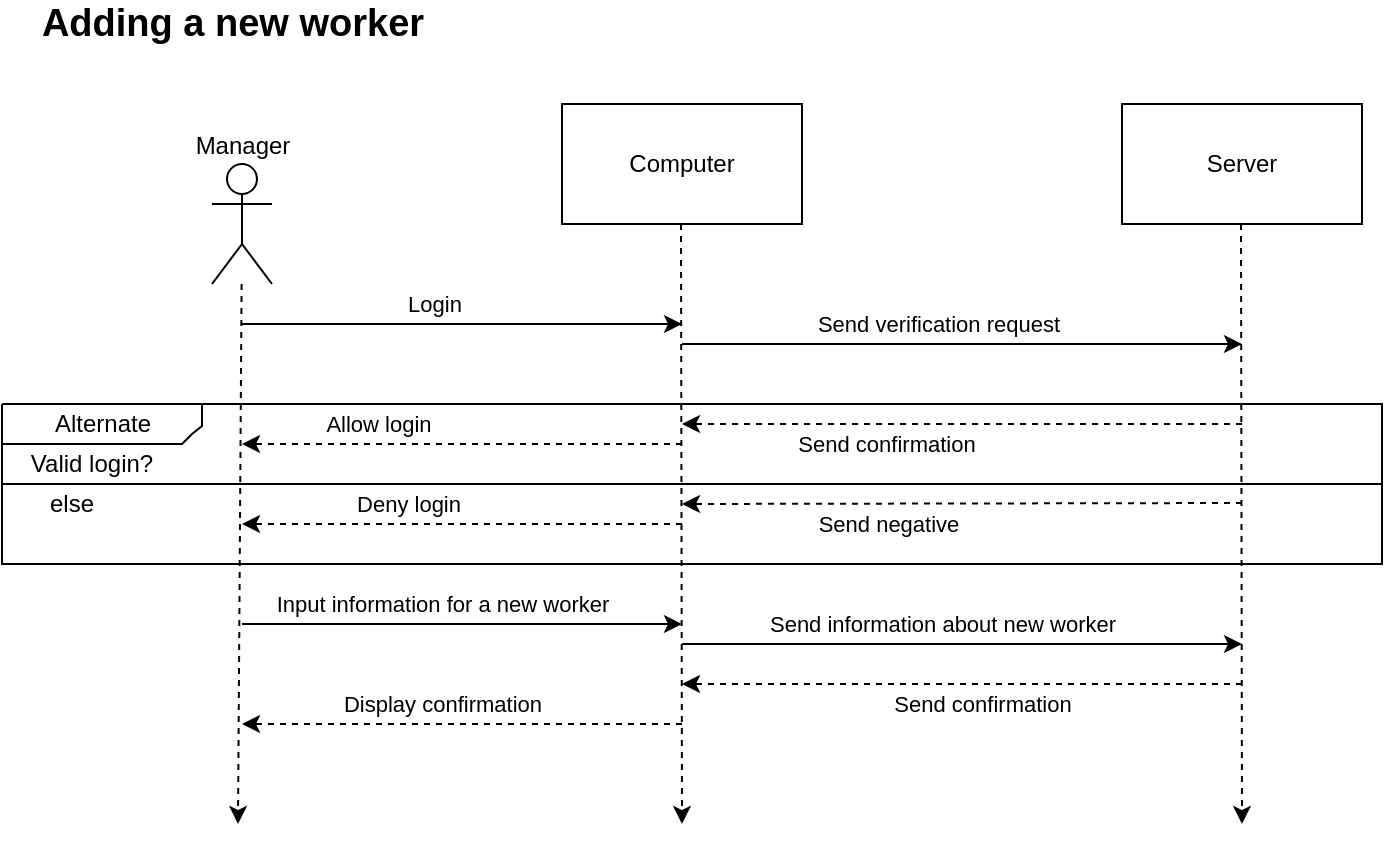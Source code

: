 <mxfile version="13.10.6" type="device"><diagram id="NnG2Rb3MyJA88DLI9Y4C" name="Page-1"><mxGraphModel dx="878" dy="714" grid="1" gridSize="10" guides="1" tooltips="1" connect="1" arrows="1" fold="1" page="1" pageScale="1" pageWidth="850" pageHeight="1100" math="0" shadow="0"><root><mxCell id="0"/><mxCell id="1" parent="0"/><mxCell id="FzXkfykjCabD8rHyPS3_-1" value="Manager" style="shape=umlActor;verticalLabelPosition=top;verticalAlign=bottom;html=1;outlineConnect=0;labelPosition=center;align=center;" vertex="1" parent="1"><mxGeometry x="145" y="150" width="30" height="60" as="geometry"/></mxCell><mxCell id="FzXkfykjCabD8rHyPS3_-2" value="Computer" style="rounded=0;whiteSpace=wrap;html=1;" vertex="1" parent="1"><mxGeometry x="320" y="120" width="120" height="60" as="geometry"/></mxCell><mxCell id="FzXkfykjCabD8rHyPS3_-3" value="Server" style="rounded=0;whiteSpace=wrap;html=1;" vertex="1" parent="1"><mxGeometry x="600" y="120" width="120" height="60" as="geometry"/></mxCell><mxCell id="FzXkfykjCabD8rHyPS3_-4" value="" style="endArrow=classic;html=1;dashed=1;" edge="1" parent="1" source="FzXkfykjCabD8rHyPS3_-1"><mxGeometry width="50" height="50" relative="1" as="geometry"><mxPoint x="165" y="220" as="sourcePoint"/><mxPoint x="158" y="480" as="targetPoint"/></mxGeometry></mxCell><mxCell id="FzXkfykjCabD8rHyPS3_-5" value="" style="endArrow=classic;html=1;dashed=1;" edge="1" parent="1"><mxGeometry width="50" height="50" relative="1" as="geometry"><mxPoint x="379.5" y="180" as="sourcePoint"/><mxPoint x="380" y="480" as="targetPoint"/></mxGeometry></mxCell><mxCell id="FzXkfykjCabD8rHyPS3_-6" value="" style="endArrow=classic;html=1;dashed=1;" edge="1" parent="1"><mxGeometry width="50" height="50" relative="1" as="geometry"><mxPoint x="659.5" y="180" as="sourcePoint"/><mxPoint x="660" y="480" as="targetPoint"/></mxGeometry></mxCell><mxCell id="FzXkfykjCabD8rHyPS3_-8" value="" style="endArrow=classic;html=1;" edge="1" parent="1"><mxGeometry width="50" height="50" relative="1" as="geometry"><mxPoint x="160" y="230" as="sourcePoint"/><mxPoint x="380" y="230" as="targetPoint"/></mxGeometry></mxCell><mxCell id="FzXkfykjCabD8rHyPS3_-23" value="Login" style="edgeLabel;html=1;align=center;verticalAlign=middle;resizable=0;points=[];" vertex="1" connectable="0" parent="FzXkfykjCabD8rHyPS3_-8"><mxGeometry x="-0.127" y="1" relative="1" as="geometry"><mxPoint y="-9" as="offset"/></mxGeometry></mxCell><mxCell id="FzXkfykjCabD8rHyPS3_-9" value="" style="swimlane;html=1;childLayout=stackLayout;resizeParent=1;resizeParentMax=0;horizontal=1;startSize=0;horizontalStack=0;" vertex="1" parent="1"><mxGeometry x="40" y="270" width="690" height="80" as="geometry"/></mxCell><mxCell id="FzXkfykjCabD8rHyPS3_-10" value="" style="swimlane;html=1;startSize=0;horizontal=0;" vertex="1" parent="FzXkfykjCabD8rHyPS3_-9"><mxGeometry width="690" height="40" as="geometry"/></mxCell><mxCell id="FzXkfykjCabD8rHyPS3_-11" value="Alternate" style="verticalLabelPosition=middle;verticalAlign=middle;html=1;shape=mxgraph.basic.polygon;polyCoords=[[0.25,0],[1,0],[1,0.55],[0.95,0.75],[0.9,1],[0.25,1],[0,1],[0,0.25]];polyline=1;fillColor=none;labelPosition=center;align=center;" vertex="1" parent="FzXkfykjCabD8rHyPS3_-10"><mxGeometry width="100" height="20" as="geometry"/></mxCell><mxCell id="FzXkfykjCabD8rHyPS3_-12" value="Valid login?" style="text;html=1;strokeColor=none;fillColor=none;align=center;verticalAlign=middle;whiteSpace=wrap;rounded=0;" vertex="1" parent="FzXkfykjCabD8rHyPS3_-10"><mxGeometry x="10" y="20" width="70" height="20" as="geometry"/></mxCell><mxCell id="FzXkfykjCabD8rHyPS3_-13" value="" style="endArrow=classic;html=1;dashed=1;" edge="1" parent="FzXkfykjCabD8rHyPS3_-10"><mxGeometry width="50" height="50" relative="1" as="geometry"><mxPoint x="340" y="20" as="sourcePoint"/><mxPoint x="120" y="20" as="targetPoint"/><Array as="points"><mxPoint x="220" y="20"/></Array></mxGeometry></mxCell><mxCell id="FzXkfykjCabD8rHyPS3_-14" value="Allow login" style="edgeLabel;html=1;align=center;verticalAlign=middle;resizable=0;points=[];" vertex="1" connectable="0" parent="FzXkfykjCabD8rHyPS3_-13"><mxGeometry x="0.388" y="-1" relative="1" as="geometry"><mxPoint y="-9" as="offset"/></mxGeometry></mxCell><mxCell id="FzXkfykjCabD8rHyPS3_-15" value="" style="swimlane;html=1;startSize=0;horizontal=0;" vertex="1" parent="FzXkfykjCabD8rHyPS3_-9"><mxGeometry y="40" width="690" height="40" as="geometry"/></mxCell><mxCell id="FzXkfykjCabD8rHyPS3_-16" value="else" style="text;html=1;strokeColor=none;fillColor=none;align=center;verticalAlign=middle;whiteSpace=wrap;rounded=0;" vertex="1" parent="FzXkfykjCabD8rHyPS3_-15"><mxGeometry x="15" y="-2.132e-14" width="40" height="20" as="geometry"/></mxCell><mxCell id="FzXkfykjCabD8rHyPS3_-19" value="" style="endArrow=classic;html=1;dashed=1;" edge="1" parent="FzXkfykjCabD8rHyPS3_-15"><mxGeometry width="50" height="50" relative="1" as="geometry"><mxPoint x="620" y="9.5" as="sourcePoint"/><mxPoint x="340" y="10" as="targetPoint"/><Array as="points"/></mxGeometry></mxCell><mxCell id="FzXkfykjCabD8rHyPS3_-20" value="Send negative" style="edgeLabel;html=1;align=center;verticalAlign=middle;resizable=0;points=[];" vertex="1" connectable="0" parent="FzXkfykjCabD8rHyPS3_-19"><mxGeometry x="0.263" relative="1" as="geometry"><mxPoint y="10" as="offset"/></mxGeometry></mxCell><mxCell id="FzXkfykjCabD8rHyPS3_-17" value="" style="endArrow=classic;html=1;dashed=1;" edge="1" parent="1"><mxGeometry width="50" height="50" relative="1" as="geometry"><mxPoint x="660" y="280" as="sourcePoint"/><mxPoint x="380" y="280" as="targetPoint"/></mxGeometry></mxCell><mxCell id="FzXkfykjCabD8rHyPS3_-18" value="Send confirmation" style="edgeLabel;html=1;align=center;verticalAlign=middle;resizable=0;points=[];" vertex="1" connectable="0" parent="FzXkfykjCabD8rHyPS3_-17"><mxGeometry x="0.274" y="-3" relative="1" as="geometry"><mxPoint y="13" as="offset"/></mxGeometry></mxCell><mxCell id="FzXkfykjCabD8rHyPS3_-21" value="" style="endArrow=classic;html=1;dashed=1;" edge="1" parent="1"><mxGeometry width="50" height="50" relative="1" as="geometry"><mxPoint x="380" y="330" as="sourcePoint"/><mxPoint x="160" y="330" as="targetPoint"/></mxGeometry></mxCell><mxCell id="FzXkfykjCabD8rHyPS3_-22" value="Deny login" style="edgeLabel;html=1;align=center;verticalAlign=middle;resizable=0;points=[];" vertex="1" connectable="0" parent="FzXkfykjCabD8rHyPS3_-21"><mxGeometry x="0.25" relative="1" as="geometry"><mxPoint y="-10" as="offset"/></mxGeometry></mxCell><mxCell id="FzXkfykjCabD8rHyPS3_-24" value="" style="endArrow=classic;html=1;" edge="1" parent="1"><mxGeometry width="50" height="50" relative="1" as="geometry"><mxPoint x="380" y="240" as="sourcePoint"/><mxPoint x="660" y="240" as="targetPoint"/></mxGeometry></mxCell><mxCell id="FzXkfykjCabD8rHyPS3_-25" value="Send verification request" style="edgeLabel;html=1;align=center;verticalAlign=middle;resizable=0;points=[];" vertex="1" connectable="0" parent="FzXkfykjCabD8rHyPS3_-24"><mxGeometry x="-0.086" y="2" relative="1" as="geometry"><mxPoint y="-8" as="offset"/></mxGeometry></mxCell><mxCell id="FzXkfykjCabD8rHyPS3_-26" value="" style="endArrow=classic;html=1;" edge="1" parent="1"><mxGeometry width="50" height="50" relative="1" as="geometry"><mxPoint x="160" y="380" as="sourcePoint"/><mxPoint x="380" y="380" as="targetPoint"/></mxGeometry></mxCell><mxCell id="FzXkfykjCabD8rHyPS3_-27" value="Input information for a new worker" style="edgeLabel;html=1;align=center;verticalAlign=middle;resizable=0;points=[];" vertex="1" connectable="0" parent="FzXkfykjCabD8rHyPS3_-26"><mxGeometry x="-0.164" y="4" relative="1" as="geometry"><mxPoint x="8" y="-6" as="offset"/></mxGeometry></mxCell><mxCell id="FzXkfykjCabD8rHyPS3_-28" value="" style="endArrow=classic;html=1;" edge="1" parent="1"><mxGeometry width="50" height="50" relative="1" as="geometry"><mxPoint x="380" y="390" as="sourcePoint"/><mxPoint x="660" y="390" as="targetPoint"/></mxGeometry></mxCell><mxCell id="FzXkfykjCabD8rHyPS3_-29" value="Send information about new worker" style="edgeLabel;html=1;align=center;verticalAlign=middle;resizable=0;points=[];" vertex="1" connectable="0" parent="FzXkfykjCabD8rHyPS3_-28"><mxGeometry x="-0.193" y="1" relative="1" as="geometry"><mxPoint x="17" y="-9" as="offset"/></mxGeometry></mxCell><mxCell id="FzXkfykjCabD8rHyPS3_-30" value="" style="endArrow=classic;html=1;dashed=1;" edge="1" parent="1"><mxGeometry width="50" height="50" relative="1" as="geometry"><mxPoint x="660" y="410" as="sourcePoint"/><mxPoint x="380" y="410" as="targetPoint"/></mxGeometry></mxCell><mxCell id="FzXkfykjCabD8rHyPS3_-32" value="Send confirmation" style="edgeLabel;html=1;align=center;verticalAlign=middle;resizable=0;points=[];" vertex="1" connectable="0" parent="FzXkfykjCabD8rHyPS3_-30"><mxGeometry x="0.143" y="5" relative="1" as="geometry"><mxPoint x="30" y="5" as="offset"/></mxGeometry></mxCell><mxCell id="FzXkfykjCabD8rHyPS3_-31" value="" style="endArrow=classic;html=1;dashed=1;" edge="1" parent="1"><mxGeometry width="50" height="50" relative="1" as="geometry"><mxPoint x="380" y="430" as="sourcePoint"/><mxPoint x="160" y="430" as="targetPoint"/></mxGeometry></mxCell><mxCell id="FzXkfykjCabD8rHyPS3_-33" value="Display confirmation" style="edgeLabel;html=1;align=center;verticalAlign=middle;resizable=0;points=[];" vertex="1" connectable="0" parent="FzXkfykjCabD8rHyPS3_-31"><mxGeometry x="0.318" y="-1" relative="1" as="geometry"><mxPoint x="25" y="-9" as="offset"/></mxGeometry></mxCell><mxCell id="FzXkfykjCabD8rHyPS3_-34" value="&lt;font size=&quot;1&quot;&gt;&lt;b style=&quot;font-size: 19px&quot;&gt;Adding a new worker&lt;/b&gt;&lt;/font&gt;" style="text;html=1;align=center;verticalAlign=middle;resizable=0;points=[];autosize=1;" vertex="1" parent="1"><mxGeometry x="50" y="70" width="210" height="20" as="geometry"/></mxCell></root></mxGraphModel></diagram></mxfile>